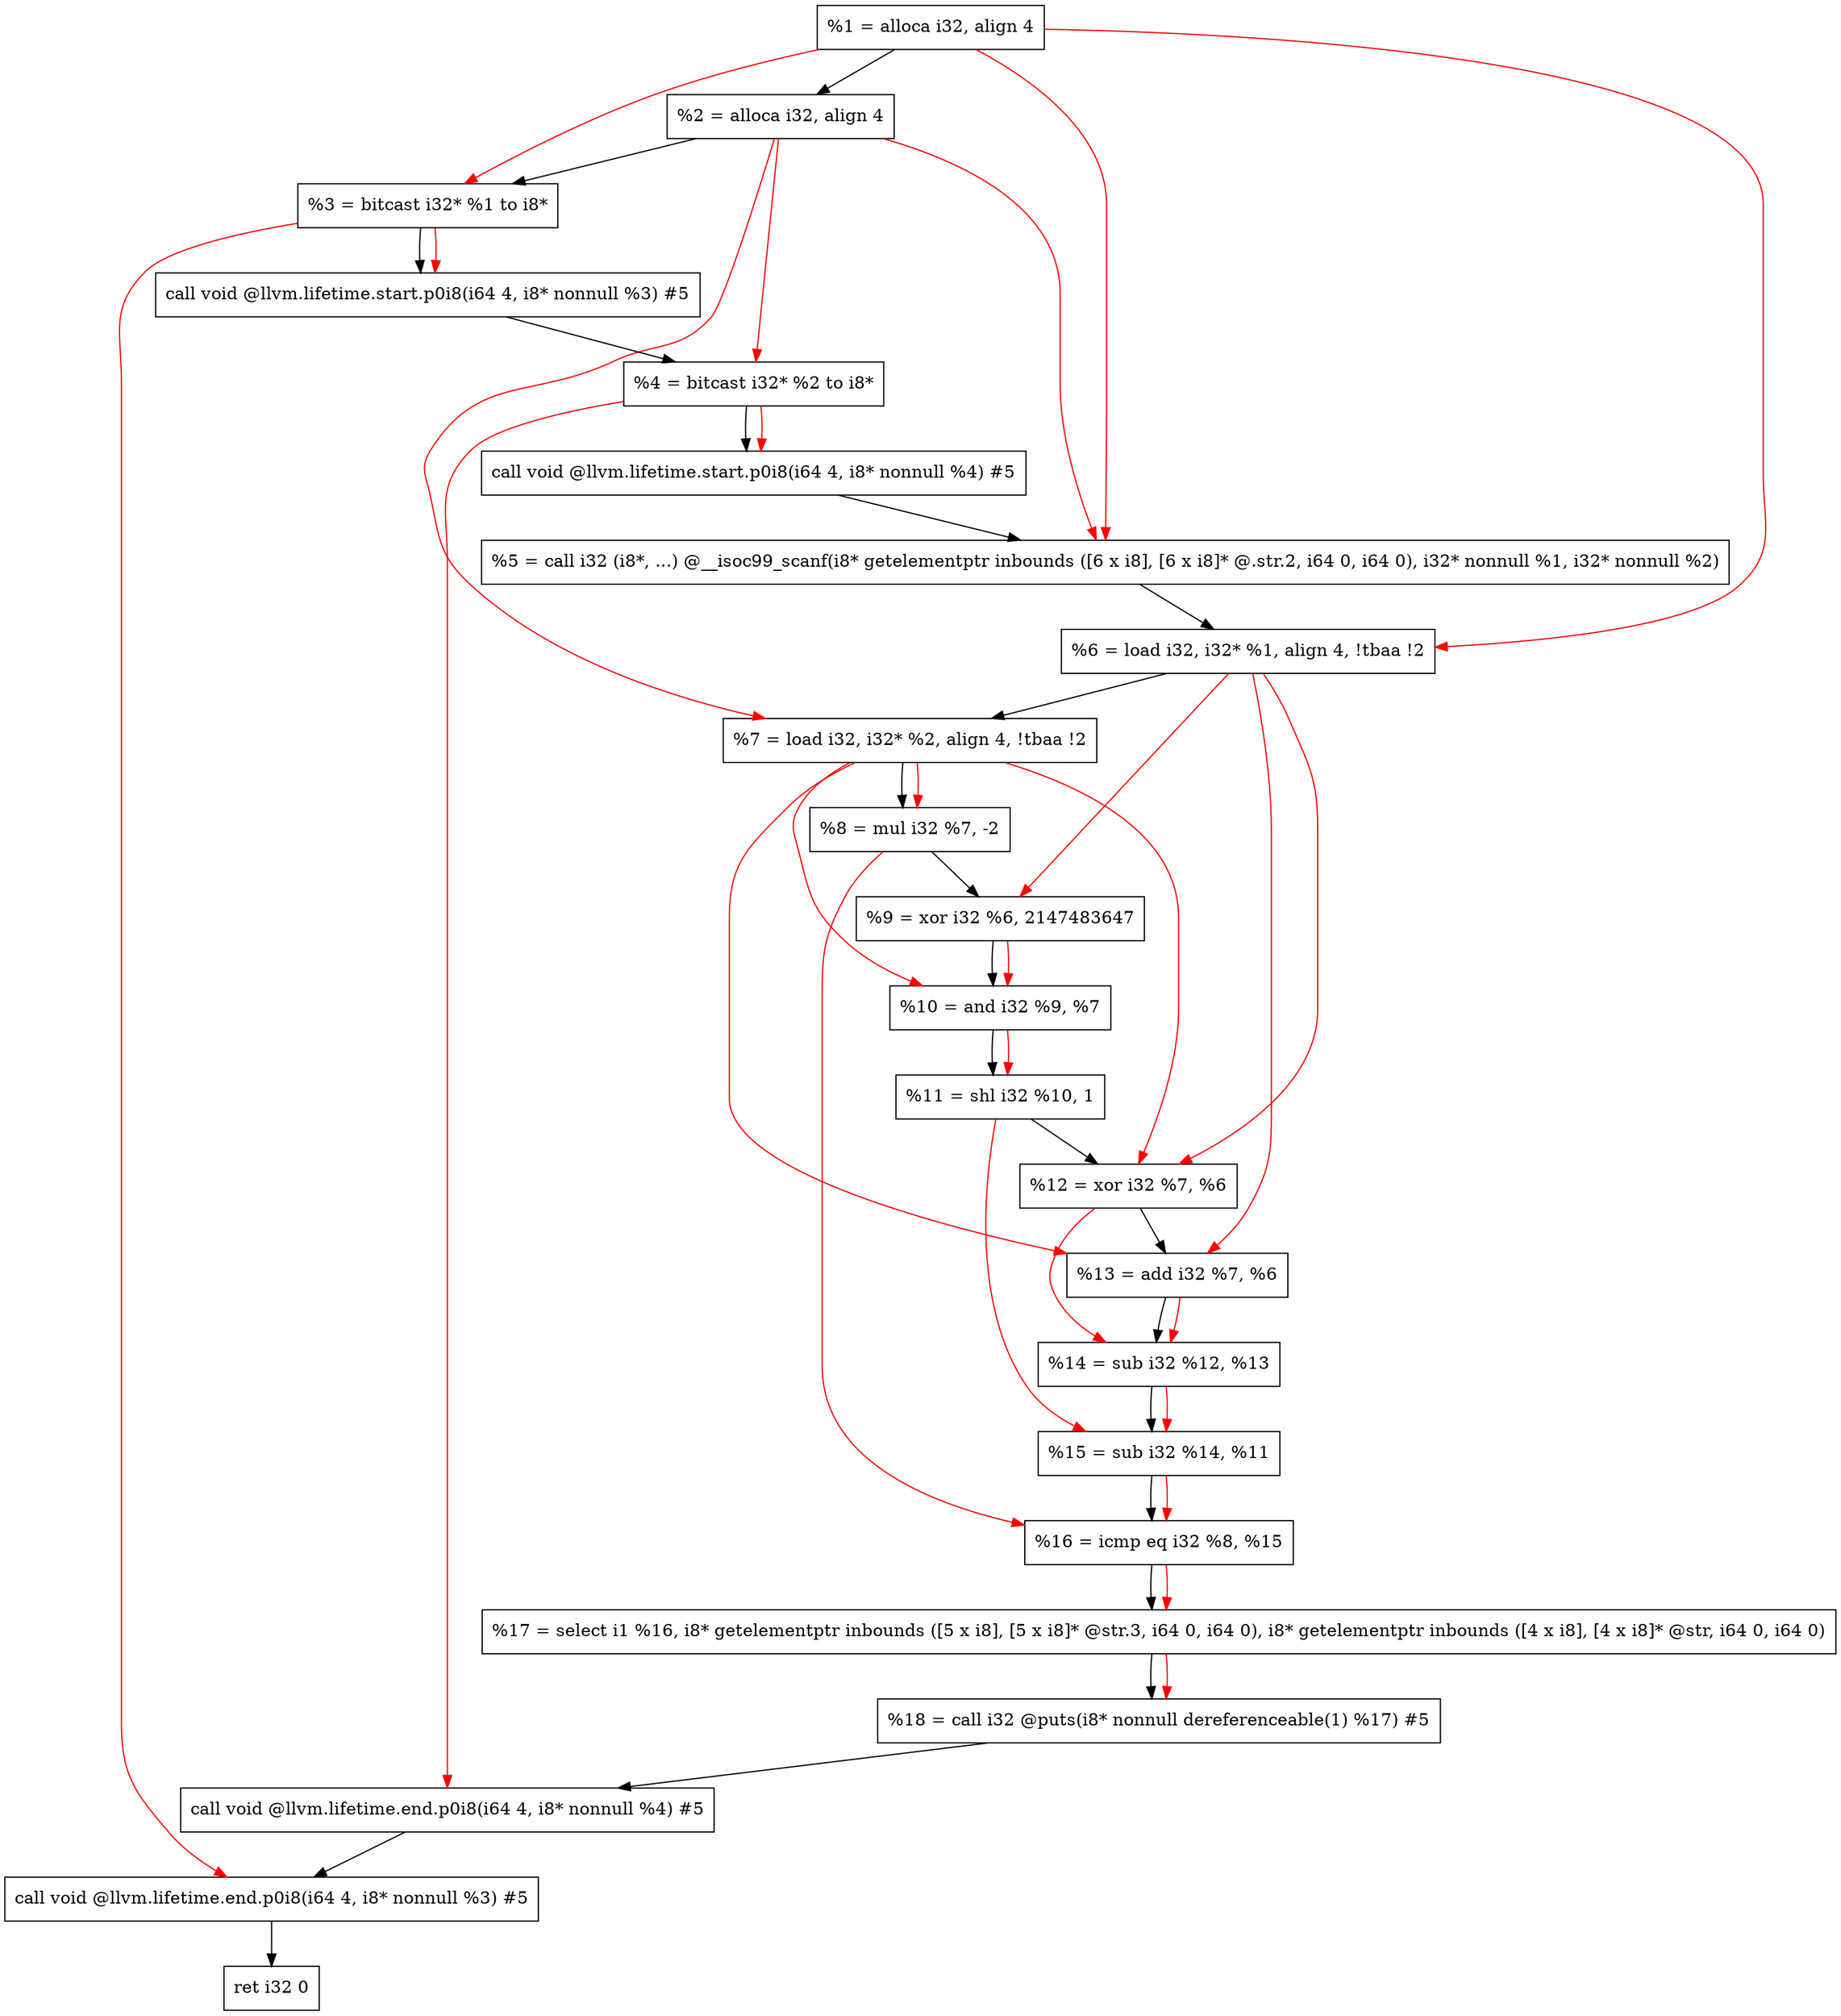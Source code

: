digraph "DFG for'main' function" {
	Node0x1e4f378[shape=record, label="  %1 = alloca i32, align 4"];
	Node0x1e4f3f8[shape=record, label="  %2 = alloca i32, align 4"];
	Node0x1e4f488[shape=record, label="  %3 = bitcast i32* %1 to i8*"];
	Node0x1e4f8e8[shape=record, label="  call void @llvm.lifetime.start.p0i8(i64 4, i8* nonnull %3) #5"];
	Node0x1e4f9c8[shape=record, label="  %4 = bitcast i32* %2 to i8*"];
	Node0x1e4fae8[shape=record, label="  call void @llvm.lifetime.start.p0i8(i64 4, i8* nonnull %4) #5"];
	Node0x1e4fd20[shape=record, label="  %5 = call i32 (i8*, ...) @__isoc99_scanf(i8* getelementptr inbounds ([6 x i8], [6 x i8]* @.str.2, i64 0, i64 0), i32* nonnull %1, i32* nonnull %2)"];
	Node0x1e4fdd8[shape=record, label="  %6 = load i32, i32* %1, align 4, !tbaa !2"];
	Node0x1e50d48[shape=record, label="  %7 = load i32, i32* %2, align 4, !tbaa !2"];
	Node0x1e513d0[shape=record, label="  %8 = mul i32 %7, -2"];
	Node0x1e51440[shape=record, label="  %9 = xor i32 %6, 2147483647"];
	Node0x1e514b0[shape=record, label="  %10 = and i32 %9, %7"];
	Node0x1e51520[shape=record, label="  %11 = shl i32 %10, 1"];
	Node0x1e51590[shape=record, label="  %12 = xor i32 %7, %6"];
	Node0x1e51600[shape=record, label="  %13 = add i32 %7, %6"];
	Node0x1e51670[shape=record, label="  %14 = sub i32 %12, %13"];
	Node0x1e516e0[shape=record, label="  %15 = sub i32 %14, %11"];
	Node0x1e51750[shape=record, label="  %16 = icmp eq i32 %8, %15"];
	Node0x1df09d8[shape=record, label="  %17 = select i1 %16, i8* getelementptr inbounds ([5 x i8], [5 x i8]* @str.3, i64 0, i64 0), i8* getelementptr inbounds ([4 x i8], [4 x i8]* @str, i64 0, i64 0)"];
	Node0x1e517e0[shape=record, label="  %18 = call i32 @puts(i8* nonnull dereferenceable(1) %17) #5"];
	Node0x1e51a38[shape=record, label="  call void @llvm.lifetime.end.p0i8(i64 4, i8* nonnull %4) #5"];
	Node0x1e51b98[shape=record, label="  call void @llvm.lifetime.end.p0i8(i64 4, i8* nonnull %3) #5"];
	Node0x1e51c58[shape=record, label="  ret i32 0"];
	Node0x1e4f378 -> Node0x1e4f3f8;
	Node0x1e4f3f8 -> Node0x1e4f488;
	Node0x1e4f488 -> Node0x1e4f8e8;
	Node0x1e4f8e8 -> Node0x1e4f9c8;
	Node0x1e4f9c8 -> Node0x1e4fae8;
	Node0x1e4fae8 -> Node0x1e4fd20;
	Node0x1e4fd20 -> Node0x1e4fdd8;
	Node0x1e4fdd8 -> Node0x1e50d48;
	Node0x1e50d48 -> Node0x1e513d0;
	Node0x1e513d0 -> Node0x1e51440;
	Node0x1e51440 -> Node0x1e514b0;
	Node0x1e514b0 -> Node0x1e51520;
	Node0x1e51520 -> Node0x1e51590;
	Node0x1e51590 -> Node0x1e51600;
	Node0x1e51600 -> Node0x1e51670;
	Node0x1e51670 -> Node0x1e516e0;
	Node0x1e516e0 -> Node0x1e51750;
	Node0x1e51750 -> Node0x1df09d8;
	Node0x1df09d8 -> Node0x1e517e0;
	Node0x1e517e0 -> Node0x1e51a38;
	Node0x1e51a38 -> Node0x1e51b98;
	Node0x1e51b98 -> Node0x1e51c58;
edge [color=red]
	Node0x1e4f378 -> Node0x1e4f488;
	Node0x1e4f488 -> Node0x1e4f8e8;
	Node0x1e4f3f8 -> Node0x1e4f9c8;
	Node0x1e4f9c8 -> Node0x1e4fae8;
	Node0x1e4f378 -> Node0x1e4fd20;
	Node0x1e4f3f8 -> Node0x1e4fd20;
	Node0x1e4f378 -> Node0x1e4fdd8;
	Node0x1e4f3f8 -> Node0x1e50d48;
	Node0x1e50d48 -> Node0x1e513d0;
	Node0x1e4fdd8 -> Node0x1e51440;
	Node0x1e51440 -> Node0x1e514b0;
	Node0x1e50d48 -> Node0x1e514b0;
	Node0x1e514b0 -> Node0x1e51520;
	Node0x1e50d48 -> Node0x1e51590;
	Node0x1e4fdd8 -> Node0x1e51590;
	Node0x1e50d48 -> Node0x1e51600;
	Node0x1e4fdd8 -> Node0x1e51600;
	Node0x1e51590 -> Node0x1e51670;
	Node0x1e51600 -> Node0x1e51670;
	Node0x1e51670 -> Node0x1e516e0;
	Node0x1e51520 -> Node0x1e516e0;
	Node0x1e513d0 -> Node0x1e51750;
	Node0x1e516e0 -> Node0x1e51750;
	Node0x1e51750 -> Node0x1df09d8;
	Node0x1df09d8 -> Node0x1e517e0;
	Node0x1e4f9c8 -> Node0x1e51a38;
	Node0x1e4f488 -> Node0x1e51b98;
}
